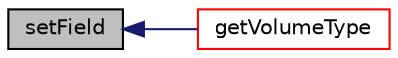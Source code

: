digraph "setField"
{
  bgcolor="transparent";
  edge [fontname="Helvetica",fontsize="10",labelfontname="Helvetica",labelfontsize="10"];
  node [fontname="Helvetica",fontsize="10",shape=record];
  rankdir="LR";
  Node555 [label="setField",height=0.2,width=0.4,color="black", fillcolor="grey75", style="filled", fontcolor="black"];
  Node555 -> Node556 [dir="back",color="midnightblue",fontsize="10",style="solid",fontname="Helvetica"];
  Node556 [label="getVolumeType",height=0.2,width=0.4,color="red",URL="$a26389.html#a6179519b6e2ccdf07df4b13165fa7528",tooltip="Determine type (inside/outside/mixed) for point. unknown if. "];
}
